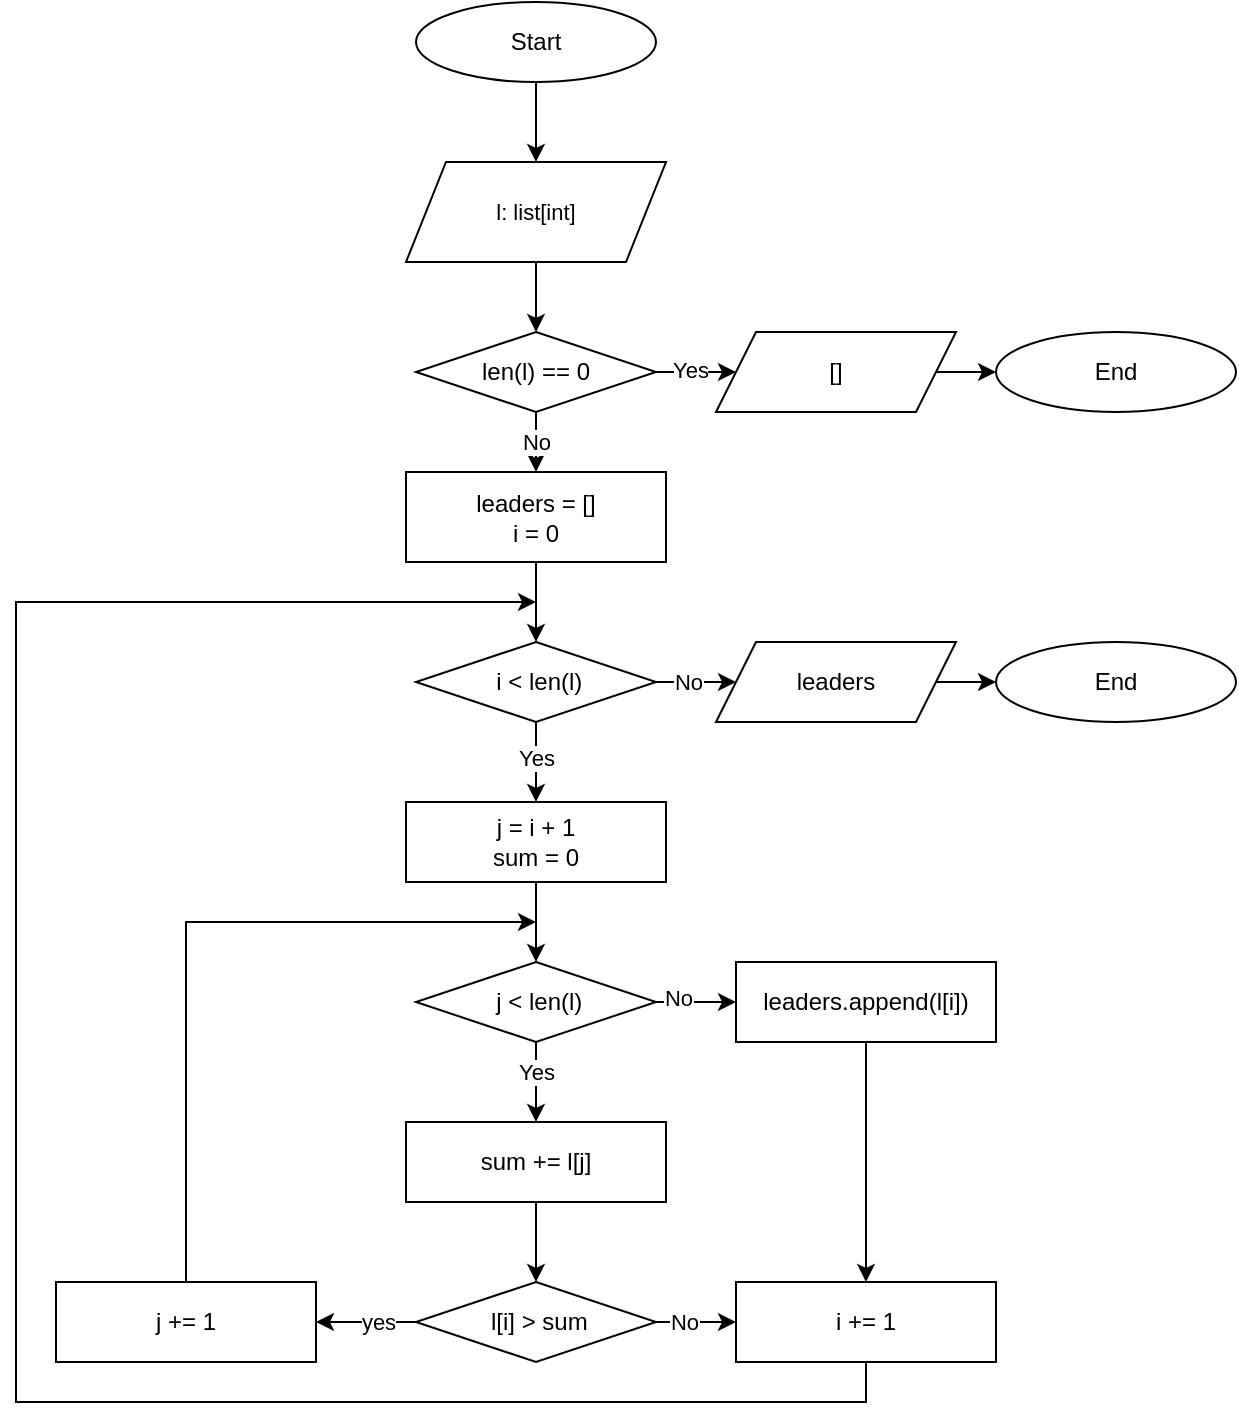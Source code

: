 <mxfile version="25.0.1">
  <diagram name="Page-1" id="gcOh2L13ghurHqlArtQZ">
    <mxGraphModel dx="724" dy="432" grid="1" gridSize="10" guides="1" tooltips="1" connect="1" arrows="1" fold="1" page="1" pageScale="1" pageWidth="827" pageHeight="1169" background="#ffffff" math="0" shadow="0">
      <root>
        <mxCell id="0" />
        <mxCell id="1" parent="0" />
        <mxCell id="pkoyU2fwOPBfZemE1w7x-70" style="edgeStyle=orthogonalEdgeStyle;rounded=0;orthogonalLoop=1;jettySize=auto;html=1;exitX=0.5;exitY=1;exitDx=0;exitDy=0;entryX=0.5;entryY=0;entryDx=0;entryDy=0;" parent="1" source="pkoyU2fwOPBfZemE1w7x-62" target="pkoyU2fwOPBfZemE1w7x-63" edge="1">
          <mxGeometry relative="1" as="geometry" />
        </mxCell>
        <mxCell id="pkoyU2fwOPBfZemE1w7x-62" value="Start" style="ellipse;whiteSpace=wrap;html=1;" parent="1" vertex="1">
          <mxGeometry x="320" y="80" width="120" height="40" as="geometry" />
        </mxCell>
        <mxCell id="pkoyU2fwOPBfZemE1w7x-148" style="edgeStyle=orthogonalEdgeStyle;rounded=0;orthogonalLoop=1;jettySize=auto;html=1;exitX=0.5;exitY=1;exitDx=0;exitDy=0;entryX=0.5;entryY=0;entryDx=0;entryDy=0;" parent="1" source="pkoyU2fwOPBfZemE1w7x-63" target="pkoyU2fwOPBfZemE1w7x-141" edge="1">
          <mxGeometry relative="1" as="geometry" />
        </mxCell>
        <mxCell id="pkoyU2fwOPBfZemE1w7x-63" value="l: list[int]" style="shape=parallelogram;perimeter=parallelogramPerimeter;whiteSpace=wrap;html=1;fixedSize=1;fontSize=11;" parent="1" vertex="1">
          <mxGeometry x="315" y="160" width="130" height="50" as="geometry" />
        </mxCell>
        <mxCell id="pkoyU2fwOPBfZemE1w7x-127" style="edgeStyle=orthogonalEdgeStyle;rounded=0;orthogonalLoop=1;jettySize=auto;html=1;exitX=1;exitY=0.5;exitDx=0;exitDy=0;entryX=0;entryY=0.5;entryDx=0;entryDy=0;" parent="1" source="pkoyU2fwOPBfZemE1w7x-123" target="pkoyU2fwOPBfZemE1w7x-126" edge="1">
          <mxGeometry relative="1" as="geometry" />
        </mxCell>
        <mxCell id="pkoyU2fwOPBfZemE1w7x-123" value="leaders" style="shape=parallelogram;perimeter=parallelogramPerimeter;whiteSpace=wrap;html=1;fixedSize=1;" parent="1" vertex="1">
          <mxGeometry x="470" y="400" width="120" height="40" as="geometry" />
        </mxCell>
        <mxCell id="pkoyU2fwOPBfZemE1w7x-126" value="End" style="ellipse;whiteSpace=wrap;html=1;" parent="1" vertex="1">
          <mxGeometry x="610" y="400" width="120" height="40" as="geometry" />
        </mxCell>
        <mxCell id="pkoyU2fwOPBfZemE1w7x-152" style="edgeStyle=orthogonalEdgeStyle;rounded=0;orthogonalLoop=1;jettySize=auto;html=1;exitX=0.5;exitY=1;exitDx=0;exitDy=0;entryX=0.5;entryY=0;entryDx=0;entryDy=0;" parent="1" source="pkoyU2fwOPBfZemE1w7x-140" target="pkoyU2fwOPBfZemE1w7x-149" edge="1">
          <mxGeometry relative="1" as="geometry" />
        </mxCell>
        <mxCell id="pkoyU2fwOPBfZemE1w7x-140" value="leaders = []&lt;div&gt;i = 0&lt;/div&gt;" style="rounded=0;whiteSpace=wrap;html=1;fontSize=12;" parent="1" vertex="1">
          <mxGeometry x="315" y="315" width="130" height="45" as="geometry" />
        </mxCell>
        <mxCell id="pkoyU2fwOPBfZemE1w7x-144" style="edgeStyle=orthogonalEdgeStyle;rounded=0;orthogonalLoop=1;jettySize=auto;html=1;exitX=1;exitY=0.5;exitDx=0;exitDy=0;entryX=0;entryY=0.5;entryDx=0;entryDy=0;" parent="1" source="pkoyU2fwOPBfZemE1w7x-141" target="pkoyU2fwOPBfZemE1w7x-142" edge="1">
          <mxGeometry relative="1" as="geometry" />
        </mxCell>
        <mxCell id="pkoyU2fwOPBfZemE1w7x-145" value="Yes" style="edgeLabel;html=1;align=center;verticalAlign=middle;resizable=0;points=[];" parent="pkoyU2fwOPBfZemE1w7x-144" vertex="1" connectable="0">
          <mxGeometry x="0.217" y="-3" relative="1" as="geometry">
            <mxPoint y="-4" as="offset" />
          </mxGeometry>
        </mxCell>
        <mxCell id="pkoyU2fwOPBfZemE1w7x-147" value="No" style="edgeStyle=orthogonalEdgeStyle;rounded=0;orthogonalLoop=1;jettySize=auto;html=1;exitX=0.5;exitY=1;exitDx=0;exitDy=0;entryX=0.5;entryY=0;entryDx=0;entryDy=0;" parent="1" source="pkoyU2fwOPBfZemE1w7x-141" target="pkoyU2fwOPBfZemE1w7x-140" edge="1">
          <mxGeometry relative="1" as="geometry" />
        </mxCell>
        <mxCell id="pkoyU2fwOPBfZemE1w7x-141" value="len(l) == 0" style="rhombus;whiteSpace=wrap;html=1;" parent="1" vertex="1">
          <mxGeometry x="320" y="245" width="120" height="40" as="geometry" />
        </mxCell>
        <mxCell id="pkoyU2fwOPBfZemE1w7x-146" style="edgeStyle=orthogonalEdgeStyle;rounded=0;orthogonalLoop=1;jettySize=auto;html=1;exitX=1;exitY=0.5;exitDx=0;exitDy=0;entryX=0;entryY=0.5;entryDx=0;entryDy=0;" parent="1" source="pkoyU2fwOPBfZemE1w7x-142" target="pkoyU2fwOPBfZemE1w7x-143" edge="1">
          <mxGeometry relative="1" as="geometry" />
        </mxCell>
        <mxCell id="pkoyU2fwOPBfZemE1w7x-142" value="[]" style="shape=parallelogram;perimeter=parallelogramPerimeter;whiteSpace=wrap;html=1;fixedSize=1;" parent="1" vertex="1">
          <mxGeometry x="470" y="245" width="120" height="40" as="geometry" />
        </mxCell>
        <mxCell id="pkoyU2fwOPBfZemE1w7x-143" value="End" style="ellipse;whiteSpace=wrap;html=1;" parent="1" vertex="1">
          <mxGeometry x="610" y="245" width="120" height="40" as="geometry" />
        </mxCell>
        <mxCell id="pkoyU2fwOPBfZemE1w7x-150" style="edgeStyle=orthogonalEdgeStyle;rounded=0;orthogonalLoop=1;jettySize=auto;html=1;exitX=1;exitY=0.5;exitDx=0;exitDy=0;entryX=0;entryY=0.5;entryDx=0;entryDy=0;" parent="1" source="pkoyU2fwOPBfZemE1w7x-149" target="pkoyU2fwOPBfZemE1w7x-123" edge="1">
          <mxGeometry relative="1" as="geometry" />
        </mxCell>
        <mxCell id="pkoyU2fwOPBfZemE1w7x-151" value="No" style="edgeLabel;html=1;align=center;verticalAlign=middle;resizable=0;points=[];" parent="pkoyU2fwOPBfZemE1w7x-150" vertex="1" connectable="0">
          <mxGeometry x="0.189" relative="1" as="geometry">
            <mxPoint as="offset" />
          </mxGeometry>
        </mxCell>
        <mxCell id="pkoyU2fwOPBfZemE1w7x-165" style="edgeStyle=orthogonalEdgeStyle;rounded=0;orthogonalLoop=1;jettySize=auto;html=1;exitX=0.5;exitY=1;exitDx=0;exitDy=0;entryX=0.5;entryY=0;entryDx=0;entryDy=0;" parent="1" source="pkoyU2fwOPBfZemE1w7x-149" target="pkoyU2fwOPBfZemE1w7x-153" edge="1">
          <mxGeometry relative="1" as="geometry" />
        </mxCell>
        <mxCell id="pkoyU2fwOPBfZemE1w7x-166" value="Yes" style="edgeLabel;html=1;align=center;verticalAlign=middle;resizable=0;points=[];" parent="pkoyU2fwOPBfZemE1w7x-165" vertex="1" connectable="0">
          <mxGeometry x="-0.124" y="4" relative="1" as="geometry">
            <mxPoint x="-4" as="offset" />
          </mxGeometry>
        </mxCell>
        <mxCell id="pkoyU2fwOPBfZemE1w7x-149" value="&amp;nbsp;i &amp;lt; len(l)" style="rhombus;whiteSpace=wrap;html=1;" parent="1" vertex="1">
          <mxGeometry x="320" y="400" width="120" height="40" as="geometry" />
        </mxCell>
        <mxCell id="pkoyU2fwOPBfZemE1w7x-167" style="edgeStyle=orthogonalEdgeStyle;rounded=0;orthogonalLoop=1;jettySize=auto;html=1;exitX=0.5;exitY=1;exitDx=0;exitDy=0;entryX=0.5;entryY=0;entryDx=0;entryDy=0;" parent="1" source="pkoyU2fwOPBfZemE1w7x-153" target="pkoyU2fwOPBfZemE1w7x-154" edge="1">
          <mxGeometry relative="1" as="geometry" />
        </mxCell>
        <mxCell id="pkoyU2fwOPBfZemE1w7x-153" value="&lt;div&gt;j = i + 1&lt;/div&gt;&lt;div&gt;sum = 0&lt;/div&gt;" style="rounded=0;whiteSpace=wrap;html=1;fontSize=12;" parent="1" vertex="1">
          <mxGeometry x="315" y="480" width="130" height="40" as="geometry" />
        </mxCell>
        <mxCell id="pkoyU2fwOPBfZemE1w7x-178" value="" style="edgeStyle=orthogonalEdgeStyle;rounded=0;orthogonalLoop=1;jettySize=auto;html=1;entryX=0;entryY=0.5;entryDx=0;entryDy=0;" parent="1" source="pkoyU2fwOPBfZemE1w7x-154" target="pkoyU2fwOPBfZemE1w7x-159" edge="1">
          <mxGeometry relative="1" as="geometry">
            <mxPoint x="476" y="580" as="targetPoint" />
          </mxGeometry>
        </mxCell>
        <mxCell id="pkoyU2fwOPBfZemE1w7x-182" value="No" style="edgeLabel;html=1;align=center;verticalAlign=middle;resizable=0;points=[];" parent="pkoyU2fwOPBfZemE1w7x-178" vertex="1" connectable="0">
          <mxGeometry x="-0.439" y="2" relative="1" as="geometry">
            <mxPoint as="offset" />
          </mxGeometry>
        </mxCell>
        <mxCell id="pkoyU2fwOPBfZemE1w7x-179" style="edgeStyle=orthogonalEdgeStyle;rounded=0;orthogonalLoop=1;jettySize=auto;html=1;exitX=0.5;exitY=1;exitDx=0;exitDy=0;entryX=0.5;entryY=0;entryDx=0;entryDy=0;" parent="1" source="pkoyU2fwOPBfZemE1w7x-154" target="pkoyU2fwOPBfZemE1w7x-172" edge="1">
          <mxGeometry relative="1" as="geometry" />
        </mxCell>
        <mxCell id="pkoyU2fwOPBfZemE1w7x-180" value="Yes" style="edgeLabel;html=1;align=center;verticalAlign=middle;resizable=0;points=[];" parent="pkoyU2fwOPBfZemE1w7x-179" vertex="1" connectable="0">
          <mxGeometry x="-0.249" relative="1" as="geometry">
            <mxPoint as="offset" />
          </mxGeometry>
        </mxCell>
        <mxCell id="pkoyU2fwOPBfZemE1w7x-154" value="&amp;nbsp;j &amp;lt; len(l)" style="rhombus;whiteSpace=wrap;html=1;" parent="1" vertex="1">
          <mxGeometry x="320" y="560" width="120" height="40" as="geometry" />
        </mxCell>
        <mxCell id="pkoyU2fwOPBfZemE1w7x-157" value="" style="edgeStyle=orthogonalEdgeStyle;rounded=0;orthogonalLoop=1;jettySize=auto;html=1;exitX=0.5;exitY=1;exitDx=0;exitDy=0;entryX=0.5;entryY=0;entryDx=0;entryDy=0;" parent="1" source="pkoyU2fwOPBfZemE1w7x-159" target="pkoyU2fwOPBfZemE1w7x-156" edge="1">
          <mxGeometry relative="1" as="geometry">
            <mxPoint x="536" y="600" as="sourcePoint" />
            <mxPoint as="offset" />
          </mxGeometry>
        </mxCell>
        <mxCell id="pkoyU2fwOPBfZemE1w7x-186" style="edgeStyle=orthogonalEdgeStyle;rounded=0;orthogonalLoop=1;jettySize=auto;html=1;exitX=0.5;exitY=1;exitDx=0;exitDy=0;" parent="1" source="pkoyU2fwOPBfZemE1w7x-156" edge="1">
          <mxGeometry relative="1" as="geometry">
            <mxPoint x="380" y="380" as="targetPoint" />
            <Array as="points">
              <mxPoint x="545" y="780" />
              <mxPoint x="120" y="780" />
              <mxPoint x="120" y="380" />
            </Array>
          </mxGeometry>
        </mxCell>
        <mxCell id="pkoyU2fwOPBfZemE1w7x-156" value="i += 1" style="rounded=0;whiteSpace=wrap;html=1;fontSize=12;" parent="1" vertex="1">
          <mxGeometry x="480" y="720" width="130" height="40" as="geometry" />
        </mxCell>
        <mxCell id="pkoyU2fwOPBfZemE1w7x-159" value="leaders.append(l[i])" style="rounded=0;whiteSpace=wrap;html=1;fontSize=12;" parent="1" vertex="1">
          <mxGeometry x="480" y="560" width="130" height="40" as="geometry" />
        </mxCell>
        <mxCell id="pkoyU2fwOPBfZemE1w7x-181" style="edgeStyle=orthogonalEdgeStyle;rounded=0;orthogonalLoop=1;jettySize=auto;html=1;exitX=0.5;exitY=1;exitDx=0;exitDy=0;entryX=0.5;entryY=0;entryDx=0;entryDy=0;" parent="1" source="pkoyU2fwOPBfZemE1w7x-172" target="pkoyU2fwOPBfZemE1w7x-173" edge="1">
          <mxGeometry relative="1" as="geometry" />
        </mxCell>
        <mxCell id="pkoyU2fwOPBfZemE1w7x-172" value="sum += l[j]" style="rounded=0;whiteSpace=wrap;html=1;fontSize=12;" parent="1" vertex="1">
          <mxGeometry x="315" y="640" width="130" height="40" as="geometry" />
        </mxCell>
        <mxCell id="pkoyU2fwOPBfZemE1w7x-175" style="edgeStyle=orthogonalEdgeStyle;rounded=0;orthogonalLoop=1;jettySize=auto;html=1;exitX=0;exitY=0.5;exitDx=0;exitDy=0;entryX=1;entryY=0.5;entryDx=0;entryDy=0;" parent="1" source="pkoyU2fwOPBfZemE1w7x-173" target="pkoyU2fwOPBfZemE1w7x-174" edge="1">
          <mxGeometry relative="1" as="geometry" />
        </mxCell>
        <mxCell id="pkoyU2fwOPBfZemE1w7x-176" value="yes" style="edgeLabel;html=1;align=center;verticalAlign=middle;resizable=0;points=[];" parent="pkoyU2fwOPBfZemE1w7x-175" vertex="1" connectable="0">
          <mxGeometry x="-0.227" relative="1" as="geometry">
            <mxPoint as="offset" />
          </mxGeometry>
        </mxCell>
        <mxCell id="pkoyU2fwOPBfZemE1w7x-183" value="" style="edgeStyle=orthogonalEdgeStyle;rounded=0;orthogonalLoop=1;jettySize=auto;html=1;exitX=1;exitY=0.5;exitDx=0;exitDy=0;entryX=0;entryY=0.5;entryDx=0;entryDy=0;" parent="1" source="pkoyU2fwOPBfZemE1w7x-173" target="pkoyU2fwOPBfZemE1w7x-156" edge="1">
          <mxGeometry relative="1" as="geometry" />
        </mxCell>
        <mxCell id="pkoyU2fwOPBfZemE1w7x-184" value="No" style="edgeLabel;html=1;align=center;verticalAlign=middle;resizable=0;points=[];" parent="pkoyU2fwOPBfZemE1w7x-183" vertex="1" connectable="0">
          <mxGeometry x="-0.467" relative="1" as="geometry">
            <mxPoint x="3" as="offset" />
          </mxGeometry>
        </mxCell>
        <mxCell id="pkoyU2fwOPBfZemE1w7x-173" value="&amp;nbsp;l[i] &amp;gt; sum" style="rhombus;whiteSpace=wrap;html=1;" parent="1" vertex="1">
          <mxGeometry x="320" y="720" width="120" height="40" as="geometry" />
        </mxCell>
        <mxCell id="pkoyU2fwOPBfZemE1w7x-177" style="edgeStyle=orthogonalEdgeStyle;rounded=0;orthogonalLoop=1;jettySize=auto;html=1;exitX=0.5;exitY=0;exitDx=0;exitDy=0;" parent="1" source="pkoyU2fwOPBfZemE1w7x-174" edge="1">
          <mxGeometry relative="1" as="geometry">
            <mxPoint x="380" y="540" as="targetPoint" />
            <Array as="points">
              <mxPoint x="205" y="540" />
            </Array>
          </mxGeometry>
        </mxCell>
        <mxCell id="pkoyU2fwOPBfZemE1w7x-174" value="j += 1" style="rounded=0;whiteSpace=wrap;html=1;fontSize=12;" parent="1" vertex="1">
          <mxGeometry x="140" y="720" width="130" height="40" as="geometry" />
        </mxCell>
      </root>
    </mxGraphModel>
  </diagram>
</mxfile>

